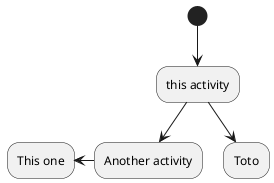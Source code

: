 {
  "sha1": "niqegugd30ij928sckmjcz6mj6n14ag",
  "insertion": {
    "when": "2024-06-04T17:28:38.670Z",
    "user": "plantuml@gmail.com"
  }
}
@startuml

(*) --> "this activity" as A1

--> "Another activity" as A2

A1 --> "Toto"
A2 -left-> "This one"

@enduml
